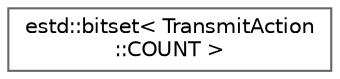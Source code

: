 digraph "Graphical Class Hierarchy"
{
 // LATEX_PDF_SIZE
  bgcolor="transparent";
  edge [fontname=Helvetica,fontsize=10,labelfontname=Helvetica,labelfontsize=10];
  node [fontname=Helvetica,fontsize=10,shape=box,height=0.2,width=0.4];
  rankdir="LR";
  Node0 [id="Node000000",label="estd::bitset\< TransmitAction\l::COUNT \>",height=0.2,width=0.4,color="grey40", fillcolor="white", style="filled",URL="$d0/dea/classestd_1_1bitset.html",tooltip=" "];
}
